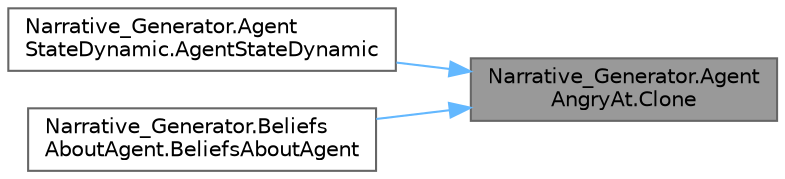 digraph "Narrative_Generator.AgentAngryAt.Clone"
{
 // LATEX_PDF_SIZE
  bgcolor="transparent";
  edge [fontname=Helvetica,fontsize=10,labelfontname=Helvetica,labelfontsize=10];
  node [fontname=Helvetica,fontsize=10,shape=box,height=0.2,width=0.4];
  rankdir="RL";
  Node1 [label="Narrative_Generator.Agent\lAngryAt.Clone",height=0.2,width=0.4,color="gray40", fillcolor="grey60", style="filled", fontcolor="black",tooltip="Method for cloning an AgentAngryAt instance."];
  Node1 -> Node2 [dir="back",color="steelblue1",style="solid"];
  Node2 [label="Narrative_Generator.Agent\lStateDynamic.AgentStateDynamic",height=0.2,width=0.4,color="grey40", fillcolor="white", style="filled",URL="$class_narrative___generator_1_1_agent_state_dynamic.html#ac3e7ff983f7252a9b21753f7c788588e",tooltip="Constructor with parameters of the dynamic part of the agent, which creates a new instance of the age..."];
  Node1 -> Node3 [dir="back",color="steelblue1",style="solid"];
  Node3 [label="Narrative_Generator.Beliefs\lAboutAgent.BeliefsAboutAgent",height=0.2,width=0.4,color="grey40", fillcolor="white", style="filled",URL="$class_narrative___generator_1_1_beliefs_about_agent.html#ab04cf107b4c374bc703bce83b5e9b29a",tooltip="Constructor with parameters of the BeliefsAboutAgent, which creates a new instance of the BeliefsAbou..."];
}
